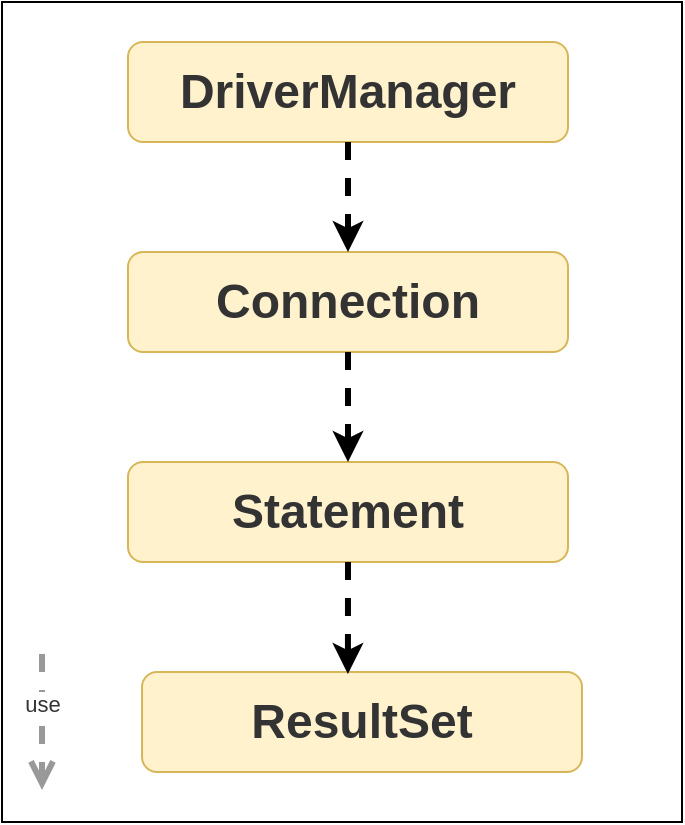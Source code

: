 <mxfile version="12.1.9" type="github" pages="1"><diagram id="AchibA4swNKJ6cbN9-l_" name="Page-1"><mxGraphModel dx="868" dy="467" grid="1" gridSize="10" guides="1" tooltips="1" connect="1" arrows="1" fold="1" page="1" pageScale="1" pageWidth="827" pageHeight="1169" math="0" shadow="0"><root><mxCell id="0"/><mxCell id="1" parent="0"/><mxCell id="bpYdXa4wegr4S6R6LGMf-1" value="" style="rounded=0;whiteSpace=wrap;html=1;" vertex="1" parent="1"><mxGeometry x="240" y="80" width="340" height="410" as="geometry"/></mxCell><mxCell id="bpYdXa4wegr4S6R6LGMf-2" value="&lt;h1&gt;&lt;b&gt;DriverManager&lt;/b&gt;&lt;/h1&gt;" style="rounded=1;whiteSpace=wrap;html=1;fillColor=#fff2cc;strokeColor=#d6b656;fontColor=#333333;" vertex="1" parent="1"><mxGeometry x="303" y="100" width="220" height="50" as="geometry"/></mxCell><mxCell id="bpYdXa4wegr4S6R6LGMf-3" value="&lt;h1&gt;&lt;b&gt;Connection&lt;/b&gt;&lt;/h1&gt;" style="rounded=1;whiteSpace=wrap;html=1;fillColor=#fff2cc;strokeColor=#d6b656;fontColor=#333333;" vertex="1" parent="1"><mxGeometry x="303" y="205" width="220" height="50" as="geometry"/></mxCell><mxCell id="bpYdXa4wegr4S6R6LGMf-4" value="&lt;h1&gt;&lt;b&gt;Statement&lt;/b&gt;&lt;/h1&gt;" style="rounded=1;whiteSpace=wrap;html=1;fillColor=#fff2cc;strokeColor=#d6b656;fontColor=#333333;" vertex="1" parent="1"><mxGeometry x="303" y="310" width="220" height="50" as="geometry"/></mxCell><mxCell id="bpYdXa4wegr4S6R6LGMf-5" value="&lt;h1&gt;&lt;b&gt;ResultSet&lt;/b&gt;&lt;/h1&gt;" style="rounded=1;whiteSpace=wrap;html=1;fillColor=#fff2cc;strokeColor=#d6b656;fontColor=#333333;" vertex="1" parent="1"><mxGeometry x="310" y="415" width="220" height="50" as="geometry"/></mxCell><mxCell id="bpYdXa4wegr4S6R6LGMf-6" value="" style="endArrow=classic;html=1;fontColor=#333333;exitX=0.5;exitY=1;exitDx=0;exitDy=0;dashed=1;strokeWidth=3;" edge="1" parent="1" source="bpYdXa4wegr4S6R6LGMf-2" target="bpYdXa4wegr4S6R6LGMf-3"><mxGeometry width="50" height="50" relative="1" as="geometry"><mxPoint x="240" y="550" as="sourcePoint"/><mxPoint x="290" y="500" as="targetPoint"/></mxGeometry></mxCell><mxCell id="bpYdXa4wegr4S6R6LGMf-7" value="" style="endArrow=classic;html=1;fontColor=#333333;exitX=0.5;exitY=1;exitDx=0;exitDy=0;dashed=1;strokeWidth=3;entryX=0.5;entryY=0;entryDx=0;entryDy=0;" edge="1" parent="1" source="bpYdXa4wegr4S6R6LGMf-3" target="bpYdXa4wegr4S6R6LGMf-4"><mxGeometry width="50" height="50" relative="1" as="geometry"><mxPoint x="390" y="247.5" as="sourcePoint"/><mxPoint x="390" y="302.5" as="targetPoint"/></mxGeometry></mxCell><mxCell id="bpYdXa4wegr4S6R6LGMf-9" value="" style="endArrow=classic;html=1;fontColor=#333333;exitX=0.5;exitY=1;exitDx=0;exitDy=0;dashed=1;strokeWidth=3;entryX=0.468;entryY=0.02;entryDx=0;entryDy=0;entryPerimeter=0;" edge="1" parent="1" source="bpYdXa4wegr4S6R6LGMf-4" target="bpYdXa4wegr4S6R6LGMf-5"><mxGeometry width="50" height="50" relative="1" as="geometry"><mxPoint x="350" y="360" as="sourcePoint"/><mxPoint x="350" y="415" as="targetPoint"/></mxGeometry></mxCell><mxCell id="bpYdXa4wegr4S6R6LGMf-10" value="use" style="html=1;verticalAlign=bottom;endArrow=open;dashed=1;endSize=8;strokeWidth=3;fontColor=#333333;strokeColor=#999999;" edge="1" parent="1"><mxGeometry relative="1" as="geometry"><mxPoint x="260" y="406" as="sourcePoint"/><mxPoint x="260" y="474" as="targetPoint"/></mxGeometry></mxCell></root></mxGraphModel></diagram></mxfile>